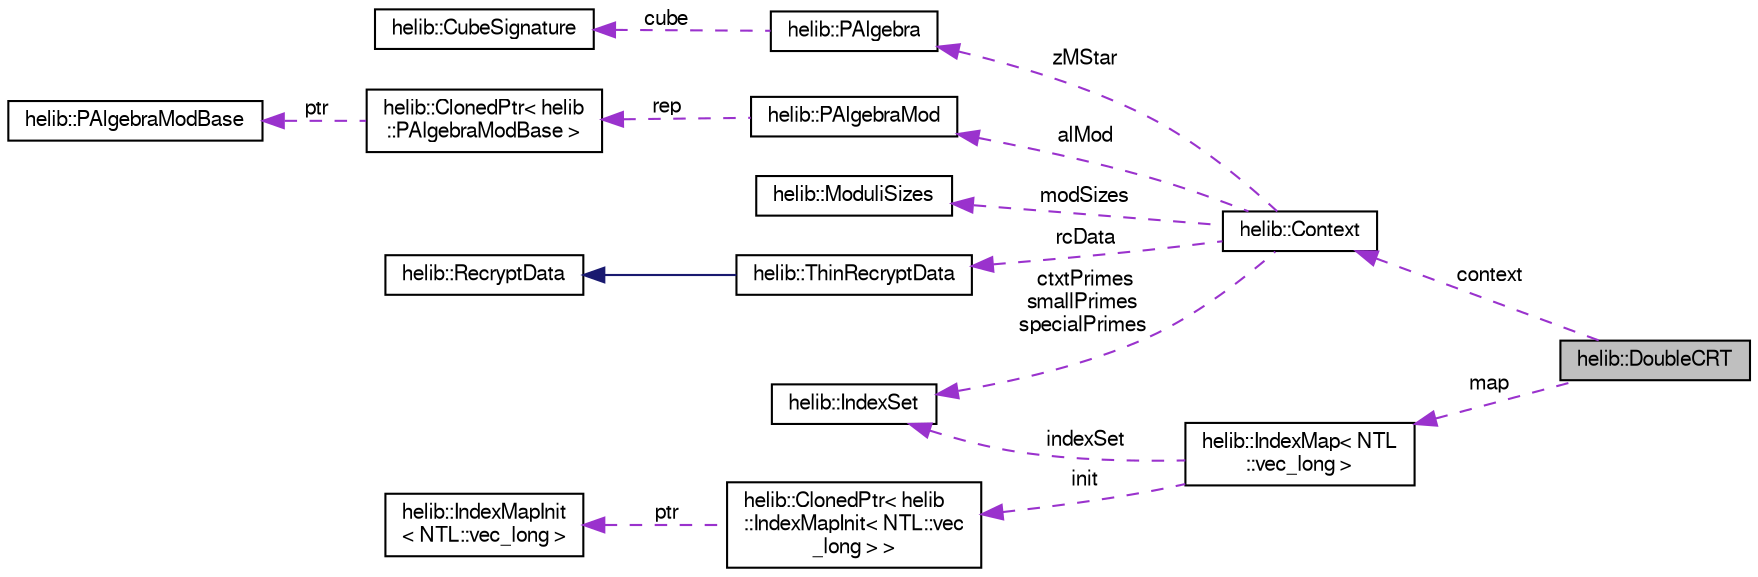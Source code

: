 digraph "helib::DoubleCRT"
{
  edge [fontname="FreeSans",fontsize="10",labelfontname="FreeSans",labelfontsize="10"];
  node [fontname="FreeSans",fontsize="10",shape=record];
  rankdir="LR";
  Node2 [label="helib::DoubleCRT",height=0.2,width=0.4,color="black", fillcolor="grey75", style="filled", fontcolor="black"];
  Node3 -> Node2 [dir="back",color="darkorchid3",fontsize="10",style="dashed",label=" context" ];
  Node3 [label="helib::Context",height=0.2,width=0.4,color="black", fillcolor="white", style="filled",URL="$classhelib_1_1_context.html",tooltip="Maintaining the HE scheme parameters. "];
  Node4 -> Node3 [dir="back",color="darkorchid3",fontsize="10",style="dashed",label=" modSizes" ];
  Node4 [label="helib::ModuliSizes",height=0.2,width=0.4,color="black", fillcolor="white", style="filled",URL="$classhelib_1_1_moduli_sizes.html",tooltip="A helper class to map required modulo-sizes to primeSets. "];
  Node5 -> Node3 [dir="back",color="darkorchid3",fontsize="10",style="dashed",label=" rcData" ];
  Node5 [label="helib::ThinRecryptData",height=0.2,width=0.4,color="black", fillcolor="white", style="filled",URL="$classhelib_1_1_thin_recrypt_data.html",tooltip="Same as above, but for \"thin\" bootstrapping, where the slots are assumed to contain constants..."];
  Node6 -> Node5 [dir="back",color="midnightblue",fontsize="10",style="solid"];
  Node6 [label="helib::RecryptData",height=0.2,width=0.4,color="black", fillcolor="white", style="filled",URL="$classhelib_1_1_recrypt_data.html",tooltip="A structure to hold recryption-related data inside the Context. "];
  Node7 -> Node3 [dir="back",color="darkorchid3",fontsize="10",style="dashed",label=" ctxtPrimes\nsmallPrimes\nspecialPrimes" ];
  Node7 [label="helib::IndexSet",height=0.2,width=0.4,color="black", fillcolor="white", style="filled",URL="$classhelib_1_1_index_set.html",tooltip="A dynamic set of non-negative integers. "];
  Node8 -> Node3 [dir="back",color="darkorchid3",fontsize="10",style="dashed",label=" zMStar" ];
  Node8 [label="helib::PAlgebra",height=0.2,width=0.4,color="black", fillcolor="white", style="filled",URL="$classhelib_1_1_p_algebra.html",tooltip="The structure of (Z/mZ)* /(p) "];
  Node9 -> Node8 [dir="back",color="darkorchid3",fontsize="10",style="dashed",label=" cube" ];
  Node9 [label="helib::CubeSignature",height=0.2,width=0.4,color="black", fillcolor="white", style="filled",URL="$classhelib_1_1_cube_signature.html",tooltip="Holds a vector of dimensions for a hypercube and some additional data. "];
  Node10 -> Node3 [dir="back",color="darkorchid3",fontsize="10",style="dashed",label=" alMod" ];
  Node10 [label="helib::PAlgebraMod",height=0.2,width=0.4,color="black", fillcolor="white", style="filled",URL="$classhelib_1_1_p_algebra_mod.html",tooltip="The structure of Z[X]/(Phi_m(X), p) "];
  Node11 -> Node10 [dir="back",color="darkorchid3",fontsize="10",style="dashed",label=" rep" ];
  Node11 [label="helib::ClonedPtr\< helib\l::PAlgebraModBase \>",height=0.2,width=0.4,color="black", fillcolor="white", style="filled",URL="$classhelib_1_1_cloned_ptr.html"];
  Node12 -> Node11 [dir="back",color="darkorchid3",fontsize="10",style="dashed",label=" ptr" ];
  Node12 [label="helib::PAlgebraModBase",height=0.2,width=0.4,color="black", fillcolor="white", style="filled",URL="$classhelib_1_1_p_algebra_mod_base.html",tooltip="Virtual base class for PAlgebraMod. "];
  Node13 -> Node2 [dir="back",color="darkorchid3",fontsize="10",style="dashed",label=" map" ];
  Node13 [label="helib::IndexMap\< NTL\l::vec_long \>",height=0.2,width=0.4,color="black", fillcolor="white", style="filled",URL="$classhelib_1_1_index_map.html"];
  Node7 -> Node13 [dir="back",color="darkorchid3",fontsize="10",style="dashed",label=" indexSet" ];
  Node14 -> Node13 [dir="back",color="darkorchid3",fontsize="10",style="dashed",label=" init" ];
  Node14 [label="helib::ClonedPtr\< helib\l::IndexMapInit\< NTL::vec\l_long \> \>",height=0.2,width=0.4,color="black", fillcolor="white", style="filled",URL="$classhelib_1_1_cloned_ptr.html"];
  Node15 -> Node14 [dir="back",color="darkorchid3",fontsize="10",style="dashed",label=" ptr" ];
  Node15 [label="helib::IndexMapInit\l\< NTL::vec_long \>",height=0.2,width=0.4,color="black", fillcolor="white", style="filled",URL="$classhelib_1_1_index_map_init.html"];
}
